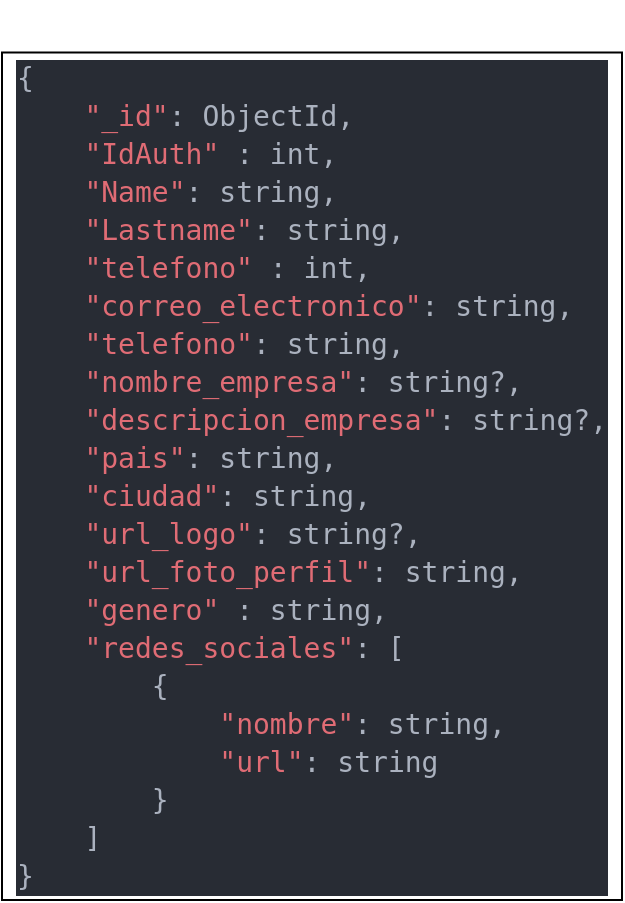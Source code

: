<mxfile version="20.8.16" type="device"><diagram name="Página-1" id="XTOLL9TqsaRsyTKUS3kP"><mxGraphModel dx="1036" dy="654" grid="1" gridSize="10" guides="1" tooltips="1" connect="1" arrows="1" fold="1" page="1" pageScale="1" pageWidth="1654" pageHeight="1169" math="0" shadow="0"><root><mxCell id="0"/><mxCell id="1" parent="0"/><mxCell id="H27nCz47fnN0_dPT1p_I-1" value="&lt;div style=&quot;text-align: justify; font-size: 14px;&quot;&gt;&lt;div style=&quot;background-color: rgb(26, 27, 38); font-family: Consolas, &amp;quot;Courier New&amp;quot;, monospace; line-height: 19px;&quot;&gt;&lt;div style=&quot;line-height: 19px;&quot;&gt;&lt;div style=&quot;background-color: rgb(40, 44, 52); font-family: &amp;quot;DejaVu Sans Mono&amp;quot;, Consolas, &amp;quot;Courier New&amp;quot;, monospace; line-height: 19px;&quot;&gt;&lt;div style=&quot;color: rgb(171, 178, 191);&quot;&gt;{&lt;/div&gt;&lt;div style=&quot;&quot;&gt;&lt;font color=&quot;#abb2bf&quot;&gt;&amp;nbsp; &amp;nbsp; &lt;/font&gt;&lt;font color=&quot;#e06c75&quot;&gt;&quot;_id&quot;&lt;/font&gt;&lt;font color=&quot;#abb2bf&quot;&gt;: ObjectId,&lt;/font&gt;&lt;/div&gt;&lt;div style=&quot;color: rgb(171, 178, 191);&quot;&gt;&lt;font color=&quot;#abb2bf&quot;&gt;&amp;nbsp; &amp;nbsp;&amp;nbsp;&lt;/font&gt;&lt;font color=&quot;#e06c75&quot;&gt;&quot;IdAuth&quot;&lt;/font&gt;&lt;font color=&quot;#abb2bf&quot;&gt;&amp;nbsp;: int,&lt;/font&gt;&lt;br&gt;&lt;/div&gt;&lt;div style=&quot;&quot;&gt;&lt;font color=&quot;#abb2bf&quot;&gt;&amp;nbsp; &amp;nbsp;&amp;nbsp;&lt;/font&gt;&lt;font color=&quot;#e06c75&quot;&gt;&quot;Name&quot;&lt;/font&gt;&lt;font style=&quot;color: rgb(171, 178, 191);&quot; color=&quot;#abb2bf&quot;&gt;: string,&lt;br&gt;&lt;/font&gt;&lt;/div&gt;&lt;div style=&quot;&quot;&gt;&lt;font color=&quot;#abb2bf&quot;&gt;&amp;nbsp; &amp;nbsp;&amp;nbsp;&lt;/font&gt;&lt;font color=&quot;#e06c75&quot;&gt;&quot;Lastname&quot;&lt;/font&gt;&lt;font color=&quot;#abb2bf&quot;&gt;: string,&lt;/font&gt;&lt;br&gt;&lt;/div&gt;&lt;div style=&quot;color: rgb(171, 178, 191);&quot;&gt;&lt;font color=&quot;#abb2bf&quot;&gt;&amp;nbsp; &amp;nbsp;&amp;nbsp;&lt;/font&gt;&lt;font color=&quot;#e06c75&quot;&gt;&quot;telefono&quot;&lt;/font&gt;&lt;font color=&quot;#abb2bf&quot;&gt;&amp;nbsp;: int,&lt;/font&gt;&lt;font color=&quot;#abb2bf&quot;&gt;&lt;br&gt;&lt;/font&gt;&lt;/div&gt;&lt;div style=&quot;color: rgb(171, 178, 191);&quot;&gt;&amp;nbsp; &amp;nbsp; &lt;span style=&quot;color: #e06c75;&quot;&gt;&quot;correo_electronico&quot;&lt;/span&gt;: string,&lt;/div&gt;&lt;div style=&quot;color: rgb(171, 178, 191);&quot;&gt;&amp;nbsp; &amp;nbsp; &lt;span style=&quot;color: #e06c75;&quot;&gt;&quot;telefono&quot;&lt;/span&gt;: string,&lt;/div&gt;&lt;div style=&quot;color: rgb(171, 178, 191);&quot;&gt;&amp;nbsp; &amp;nbsp; &lt;span style=&quot;color: #e06c75;&quot;&gt;&quot;nombre_empresa&quot;&lt;/span&gt;: string?,&lt;/div&gt;&lt;div style=&quot;color: rgb(171, 178, 191);&quot;&gt;&amp;nbsp; &amp;nbsp; &lt;span style=&quot;color: #e06c75;&quot;&gt;&quot;descripcion_empresa&quot;&lt;/span&gt;: string?,&lt;/div&gt;&lt;div style=&quot;color: rgb(171, 178, 191);&quot;&gt;&amp;nbsp; &amp;nbsp; &lt;span style=&quot;color: #e06c75;&quot;&gt;&quot;pais&quot;&lt;/span&gt;: string,&lt;/div&gt;&lt;div style=&quot;color: rgb(171, 178, 191);&quot;&gt;&amp;nbsp; &amp;nbsp; &lt;span style=&quot;color: #e06c75;&quot;&gt;&quot;ciudad&quot;&lt;/span&gt;: string,&lt;/div&gt;&lt;div style=&quot;color: rgb(171, 178, 191);&quot;&gt;&amp;nbsp; &amp;nbsp; &lt;span style=&quot;color: #e06c75;&quot;&gt;&quot;url_logo&quot;&lt;/span&gt;: string?,&lt;/div&gt;&lt;div style=&quot;color: rgb(171, 178, 191);&quot;&gt;&amp;nbsp; &amp;nbsp; &lt;span style=&quot;color: #e06c75;&quot;&gt;&quot;url_foto_perfil&quot;&lt;/span&gt;: string,&lt;/div&gt;&lt;div style=&quot;color: rgb(171, 178, 191);&quot;&gt;&lt;font color=&quot;#abb2bf&quot;&gt;&amp;nbsp; &amp;nbsp;&amp;nbsp;&lt;/font&gt;&lt;font color=&quot;#e06c75&quot;&gt;&quot;genero&quot;&lt;/font&gt;&lt;font color=&quot;#abb2bf&quot;&gt;&amp;nbsp;: string,&lt;/font&gt;&lt;br&gt;&lt;/div&gt;&lt;div style=&quot;color: rgb(171, 178, 191);&quot;&gt;&amp;nbsp; &amp;nbsp; &lt;span style=&quot;color: #e06c75;&quot;&gt;&quot;redes_sociales&quot;&lt;/span&gt;: [&lt;/div&gt;&lt;div style=&quot;color: rgb(171, 178, 191);&quot;&gt;&amp;nbsp; &amp;nbsp; &amp;nbsp; &amp;nbsp; {&lt;/div&gt;&lt;div style=&quot;color: rgb(171, 178, 191);&quot;&gt;&amp;nbsp; &amp;nbsp; &amp;nbsp; &amp;nbsp; &amp;nbsp; &amp;nbsp; &lt;span style=&quot;color: #e06c75;&quot;&gt;&quot;nombre&quot;&lt;/span&gt;: string,&lt;/div&gt;&lt;div style=&quot;color: rgb(171, 178, 191);&quot;&gt;&amp;nbsp; &amp;nbsp; &amp;nbsp; &amp;nbsp; &amp;nbsp; &amp;nbsp; &lt;span style=&quot;color: #e06c75;&quot;&gt;&quot;url&quot;&lt;/span&gt;: string&lt;/div&gt;&lt;div style=&quot;color: rgb(171, 178, 191);&quot;&gt;&amp;nbsp; &amp;nbsp; &amp;nbsp; &amp;nbsp; }&lt;/div&gt;&lt;div style=&quot;color: rgb(171, 178, 191);&quot;&gt;&amp;nbsp; &amp;nbsp; ]&lt;/div&gt;&lt;div style=&quot;color: rgb(171, 178, 191);&quot;&gt;}&lt;/div&gt;&lt;/div&gt;&lt;/div&gt;&lt;/div&gt;&lt;/div&gt;&lt;div style=&quot;text-align: justify;&quot;&gt;&lt;/div&gt;" style="rounded=0;whiteSpace=wrap;html=1;movable=1;resizable=1;rotatable=1;deletable=1;editable=1;connectable=1;" parent="1" vertex="1"><mxGeometry x="390" y="356.25" width="310" height="423.75" as="geometry"/></mxCell><mxCell id="H27nCz47fnN0_dPT1p_I-3" value="Organizer_Document" style="text;html=1;align=center;verticalAlign=middle;resizable=0;points=[];autosize=1;strokeColor=none;fillColor=none;fontSize=14;fontColor=#FFFFFF;" parent="1" vertex="1"><mxGeometry x="390" y="330" width="160" height="30" as="geometry"/></mxCell></root></mxGraphModel></diagram></mxfile>